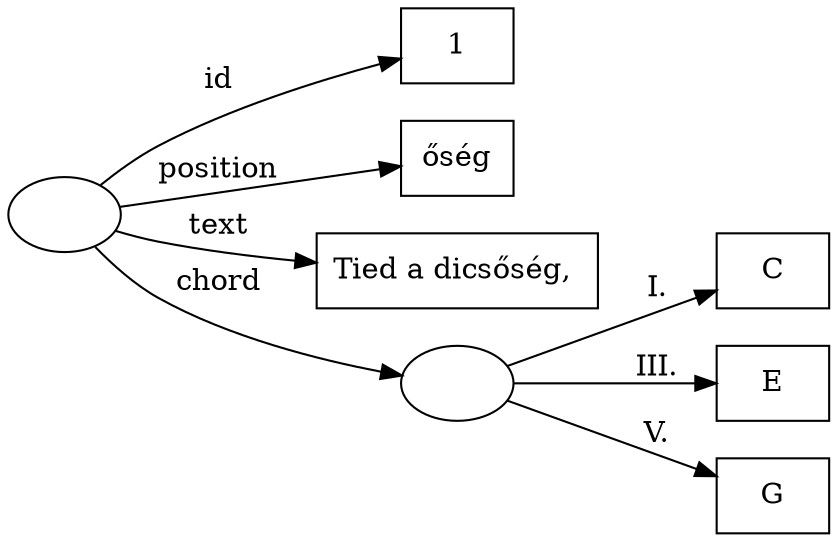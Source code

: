 digraph g {
    rankdir=LR
    Segment [label=""]
    ID [label="1" shape="box"]
    Position [label="őség" shape="box"]
    Text [label="Tied a dicsőség, " shape="box"]
    Chord [label=""]
    Deg1 [label="C" shape="box"]
    Deg3 [label="E" shape="box"]
    Deg5 [label="G" shape="box"]
    Segment -> ID [label="id"]
    Segment -> Position [label="position"]
    Segment -> Text [label="text"]
    Segment -> Chord [label="chord"]
    Chord -> Deg1 [label="I."]
    Chord -> Deg3 [label="III."]
    Chord -> Deg5 [label="V."]
}